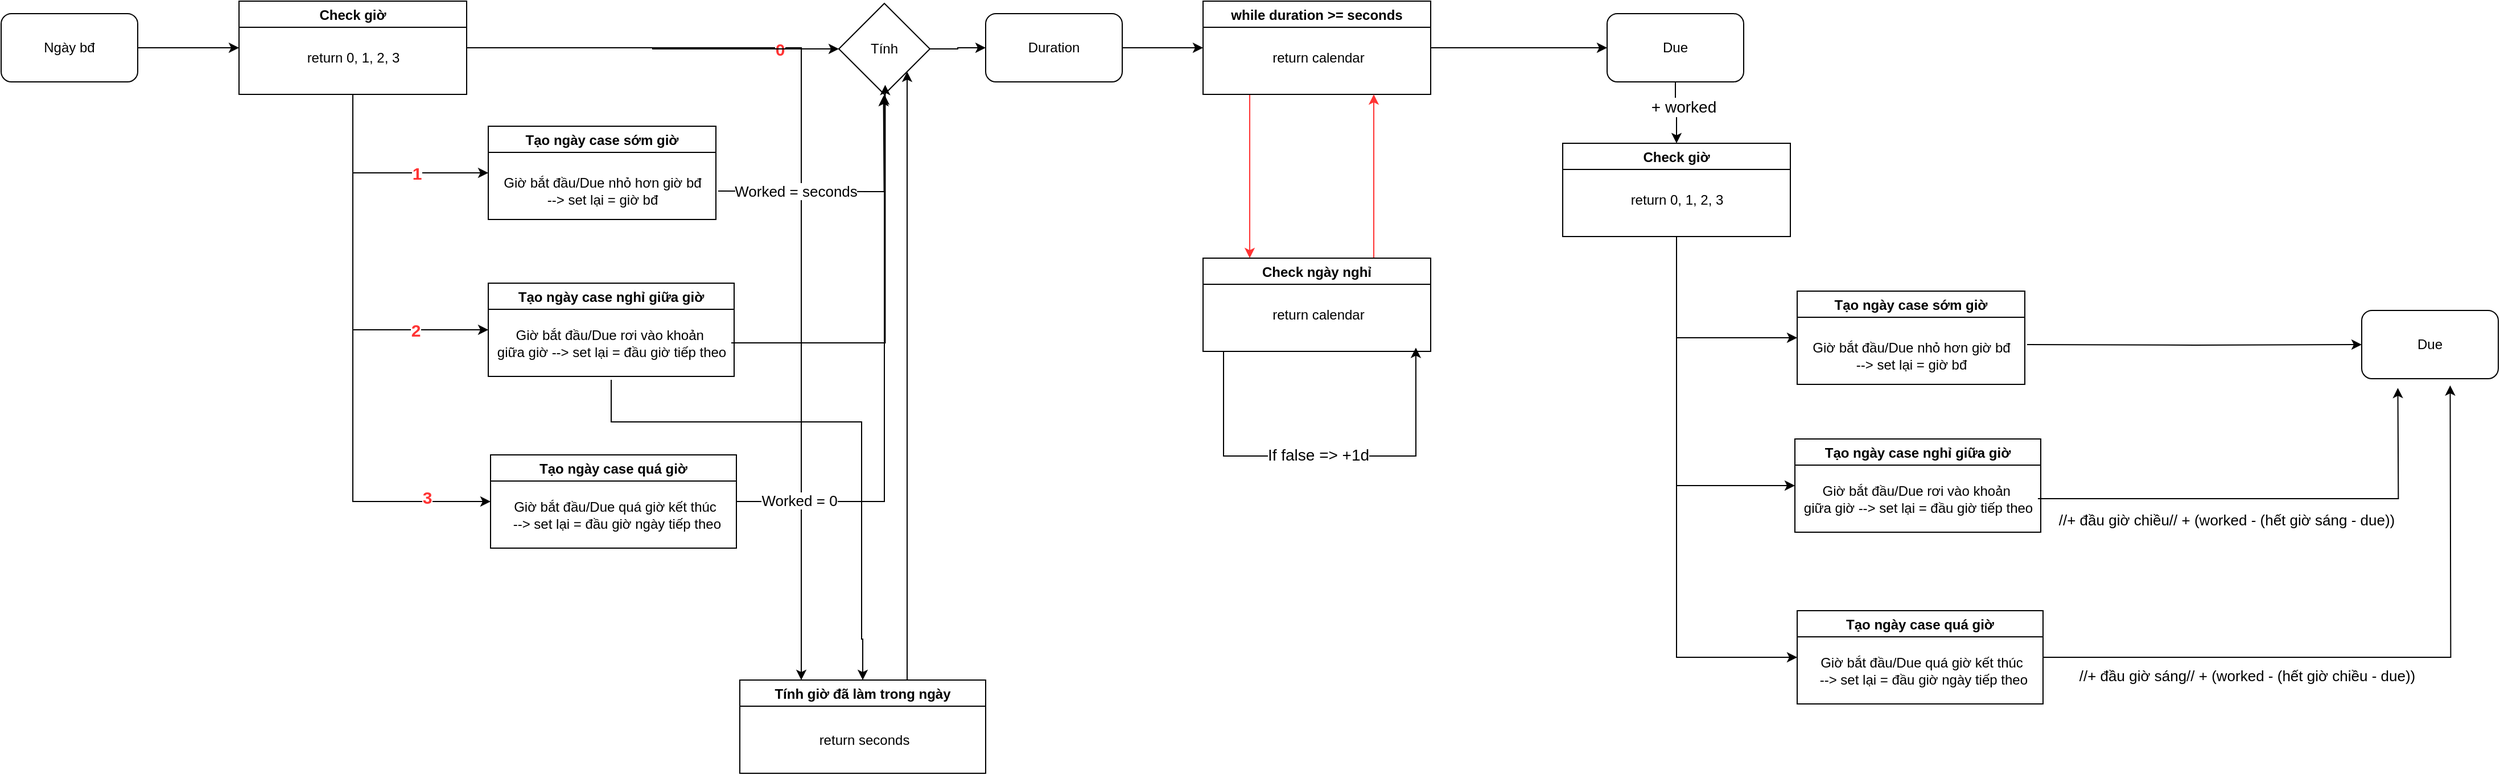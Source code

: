 <mxfile version="14.6.1" type="github">
  <diagram id="OuGkJB0mQFKEZ83nDs1o" name="Trang-1">
    <mxGraphModel dx="10470" dy="7214" grid="0" gridSize="10" guides="1" tooltips="1" connect="1" arrows="1" fold="1" page="1" pageScale="1" pageWidth="4681" pageHeight="3300" math="0" shadow="0">
      <root>
        <mxCell id="0" />
        <mxCell id="1" parent="0" />
        <mxCell id="8VdhUzicEKDY-blIBhA6-1" value="Tạo ngày case sớm giờ" style="swimlane;" vertex="1" parent="1">
          <mxGeometry x="-7924" y="-5817" width="200" height="82" as="geometry" />
        </mxCell>
        <mxCell id="8VdhUzicEKDY-blIBhA6-2" value="Giờ bắt đầu/Due nhỏ hơn giờ bđ &lt;br&gt;--&amp;gt; set lại = giờ bđ" style="text;html=1;align=center;verticalAlign=middle;resizable=0;points=[];autosize=1;strokeColor=none;" vertex="1" parent="8VdhUzicEKDY-blIBhA6-1">
          <mxGeometry x="8" y="41" width="184" height="31" as="geometry" />
        </mxCell>
        <mxCell id="8VdhUzicEKDY-blIBhA6-3" value="Tạo ngày case nghỉ giữa giờ" style="swimlane;" vertex="1" parent="1">
          <mxGeometry x="-7924" y="-5679" width="216" height="82" as="geometry" />
        </mxCell>
        <mxCell id="8VdhUzicEKDY-blIBhA6-4" value="Giờ bắt đầu/Due rơi vào khoản&amp;nbsp;&lt;br&gt;giữa giờ --&amp;gt; set lại = đầu giờ tiếp theo" style="text;html=1;align=center;verticalAlign=middle;resizable=0;points=[];autosize=1;strokeColor=none;" vertex="1" parent="8VdhUzicEKDY-blIBhA6-3">
          <mxGeometry x="2.5" y="37" width="211" height="31" as="geometry" />
        </mxCell>
        <mxCell id="8VdhUzicEKDY-blIBhA6-29" style="edgeStyle=orthogonalEdgeStyle;rounded=0;orthogonalLoop=1;jettySize=auto;html=1;entryX=0.5;entryY=1;entryDx=0;entryDy=0;" edge="1" parent="1" source="8VdhUzicEKDY-blIBhA6-5" target="8VdhUzicEKDY-blIBhA6-31">
          <mxGeometry relative="1" as="geometry">
            <Array as="points">
              <mxPoint x="-7576" y="-5487" />
            </Array>
          </mxGeometry>
        </mxCell>
        <mxCell id="8VdhUzicEKDY-blIBhA6-5" value="Tạo ngày case quá giờ" style="swimlane;" vertex="1" parent="1">
          <mxGeometry x="-7922" y="-5528" width="216" height="82" as="geometry" />
        </mxCell>
        <mxCell id="8VdhUzicEKDY-blIBhA6-6" value="Giờ bắt đầu/Due quá giờ kết thúc&lt;br&gt;&amp;nbsp;--&amp;gt; set lại = đầu giờ ngày tiếp theo" style="text;html=1;align=center;verticalAlign=middle;resizable=0;points=[];autosize=1;strokeColor=none;" vertex="1" parent="8VdhUzicEKDY-blIBhA6-5">
          <mxGeometry x="10.5" y="37" width="196" height="31" as="geometry" />
        </mxCell>
        <mxCell id="8VdhUzicEKDY-blIBhA6-27" style="edgeStyle=orthogonalEdgeStyle;rounded=0;orthogonalLoop=1;jettySize=auto;html=1;strokeColor=#FF3333;" edge="1" parent="1" source="8VdhUzicEKDY-blIBhA6-7" target="8VdhUzicEKDY-blIBhA6-23">
          <mxGeometry relative="1" as="geometry">
            <Array as="points">
              <mxPoint x="-7255" y="-5786" />
              <mxPoint x="-7255" y="-5786" />
            </Array>
          </mxGeometry>
        </mxCell>
        <mxCell id="8VdhUzicEKDY-blIBhA6-53" style="edgeStyle=orthogonalEdgeStyle;rounded=0;orthogonalLoop=1;jettySize=auto;html=1;entryX=0;entryY=0.5;entryDx=0;entryDy=0;strokeColor=#000000;" edge="1" parent="1" source="8VdhUzicEKDY-blIBhA6-7" target="8VdhUzicEKDY-blIBhA6-51">
          <mxGeometry relative="1" as="geometry" />
        </mxCell>
        <mxCell id="8VdhUzicEKDY-blIBhA6-7" value="while duration &gt;= seconds" style="swimlane;" vertex="1" parent="1">
          <mxGeometry x="-7296" y="-5927" width="200" height="82" as="geometry" />
        </mxCell>
        <mxCell id="8VdhUzicEKDY-blIBhA6-8" value="return calendar" style="text;html=1;align=center;verticalAlign=middle;resizable=0;points=[];autosize=1;strokeColor=none;" vertex="1" parent="8VdhUzicEKDY-blIBhA6-7">
          <mxGeometry x="55" y="41" width="91" height="18" as="geometry" />
        </mxCell>
        <mxCell id="8VdhUzicEKDY-blIBhA6-21" style="edgeStyle=orthogonalEdgeStyle;rounded=0;orthogonalLoop=1;jettySize=auto;html=1;entryX=0;entryY=0.5;entryDx=0;entryDy=0;" edge="1" parent="1" source="8VdhUzicEKDY-blIBhA6-9" target="8VdhUzicEKDY-blIBhA6-10">
          <mxGeometry relative="1" as="geometry" />
        </mxCell>
        <mxCell id="8VdhUzicEKDY-blIBhA6-9" value="Ngày bđ" style="rounded=1;whiteSpace=wrap;html=1;" vertex="1" parent="1">
          <mxGeometry x="-8352" y="-5916" width="120" height="60" as="geometry" />
        </mxCell>
        <mxCell id="8VdhUzicEKDY-blIBhA6-12" style="edgeStyle=orthogonalEdgeStyle;rounded=0;orthogonalLoop=1;jettySize=auto;html=1;entryX=0;entryY=0.5;entryDx=0;entryDy=0;" edge="1" parent="1" source="8VdhUzicEKDY-blIBhA6-10" target="8VdhUzicEKDY-blIBhA6-1">
          <mxGeometry relative="1" as="geometry">
            <Array as="points">
              <mxPoint x="-8043" y="-5776" />
            </Array>
          </mxGeometry>
        </mxCell>
        <mxCell id="8VdhUzicEKDY-blIBhA6-15" value="&lt;font color=&quot;#ff3333&quot; size=&quot;1&quot;&gt;&lt;b style=&quot;font-size: 15px&quot;&gt;1&lt;/b&gt;&lt;/font&gt;" style="edgeLabel;html=1;align=center;verticalAlign=middle;resizable=0;points=[];" vertex="1" connectable="0" parent="8VdhUzicEKDY-blIBhA6-12">
          <mxGeometry x="-0.024" relative="1" as="geometry">
            <mxPoint x="33" as="offset" />
          </mxGeometry>
        </mxCell>
        <mxCell id="8VdhUzicEKDY-blIBhA6-13" style="edgeStyle=orthogonalEdgeStyle;rounded=0;orthogonalLoop=1;jettySize=auto;html=1;entryX=0;entryY=0.5;entryDx=0;entryDy=0;" edge="1" parent="1" source="8VdhUzicEKDY-blIBhA6-10" target="8VdhUzicEKDY-blIBhA6-3">
          <mxGeometry relative="1" as="geometry">
            <Array as="points">
              <mxPoint x="-8043" y="-5638" />
            </Array>
          </mxGeometry>
        </mxCell>
        <mxCell id="8VdhUzicEKDY-blIBhA6-16" value="&lt;font color=&quot;#ff3333&quot; size=&quot;1&quot;&gt;&lt;b style=&quot;font-size: 15px&quot;&gt;2&lt;/b&gt;&lt;/font&gt;" style="edgeLabel;html=1;align=center;verticalAlign=middle;resizable=0;points=[];" vertex="1" connectable="0" parent="8VdhUzicEKDY-blIBhA6-13">
          <mxGeometry x="0.153" y="-1" relative="1" as="geometry">
            <mxPoint x="56" y="19" as="offset" />
          </mxGeometry>
        </mxCell>
        <mxCell id="8VdhUzicEKDY-blIBhA6-14" style="edgeStyle=orthogonalEdgeStyle;rounded=0;orthogonalLoop=1;jettySize=auto;html=1;" edge="1" parent="1" source="8VdhUzicEKDY-blIBhA6-10" target="8VdhUzicEKDY-blIBhA6-5">
          <mxGeometry relative="1" as="geometry">
            <Array as="points">
              <mxPoint x="-8043" y="-5487" />
            </Array>
          </mxGeometry>
        </mxCell>
        <mxCell id="8VdhUzicEKDY-blIBhA6-20" value="&lt;font style=&quot;font-size: 15px&quot; color=&quot;#ff3333&quot;&gt;&lt;b&gt;3&lt;/b&gt;&lt;/font&gt;" style="edgeLabel;html=1;align=center;verticalAlign=middle;resizable=0;points=[];" vertex="1" connectable="0" parent="8VdhUzicEKDY-blIBhA6-14">
          <mxGeometry x="-0.425" y="2" relative="1" as="geometry">
            <mxPoint x="63" y="216" as="offset" />
          </mxGeometry>
        </mxCell>
        <mxCell id="8VdhUzicEKDY-blIBhA6-18" style="edgeStyle=orthogonalEdgeStyle;rounded=0;orthogonalLoop=1;jettySize=auto;html=1;entryX=0.25;entryY=0;entryDx=0;entryDy=0;" edge="1" parent="1" source="8VdhUzicEKDY-blIBhA6-10" target="8VdhUzicEKDY-blIBhA6-40">
          <mxGeometry relative="1" as="geometry">
            <mxPoint x="-7593" y="-5331" as="targetPoint" />
            <Array as="points">
              <mxPoint x="-7649" y="-5886" />
            </Array>
          </mxGeometry>
        </mxCell>
        <mxCell id="8VdhUzicEKDY-blIBhA6-19" value="&lt;font size=&quot;1&quot; color=&quot;#ff3333&quot;&gt;&lt;b style=&quot;font-size: 15px&quot;&gt;0&lt;/b&gt;&lt;/font&gt;" style="edgeLabel;html=1;align=center;verticalAlign=middle;resizable=0;points=[];" vertex="1" connectable="0" parent="8VdhUzicEKDY-blIBhA6-18">
          <mxGeometry x="-0.354" y="-1" relative="1" as="geometry">
            <mxPoint as="offset" />
          </mxGeometry>
        </mxCell>
        <mxCell id="8VdhUzicEKDY-blIBhA6-45" style="edgeStyle=orthogonalEdgeStyle;rounded=0;orthogonalLoop=1;jettySize=auto;html=1;strokeColor=#000000;" edge="1" parent="1" source="8VdhUzicEKDY-blIBhA6-10" target="8VdhUzicEKDY-blIBhA6-31">
          <mxGeometry relative="1" as="geometry" />
        </mxCell>
        <mxCell id="8VdhUzicEKDY-blIBhA6-10" value="Check giờ" style="swimlane;" vertex="1" parent="1">
          <mxGeometry x="-8143" y="-5927" width="200" height="82" as="geometry" />
        </mxCell>
        <mxCell id="8VdhUzicEKDY-blIBhA6-11" value="return 0, 1, 2, 3" style="text;html=1;align=center;verticalAlign=middle;resizable=0;points=[];autosize=1;strokeColor=none;" vertex="1" parent="8VdhUzicEKDY-blIBhA6-10">
          <mxGeometry x="54" y="41" width="92" height="18" as="geometry" />
        </mxCell>
        <mxCell id="8VdhUzicEKDY-blIBhA6-28" style="edgeStyle=orthogonalEdgeStyle;rounded=0;orthogonalLoop=1;jettySize=auto;html=1;entryX=0.75;entryY=1;entryDx=0;entryDy=0;strokeColor=#FF3333;exitX=0.75;exitY=0;exitDx=0;exitDy=0;" edge="1" parent="1" source="8VdhUzicEKDY-blIBhA6-23" target="8VdhUzicEKDY-blIBhA6-7">
          <mxGeometry relative="1" as="geometry">
            <mxPoint x="-7280" y="-5697" as="sourcePoint" />
            <Array as="points">
              <mxPoint x="-7146" y="-5701" />
              <mxPoint x="-7146" y="-5845" />
            </Array>
          </mxGeometry>
        </mxCell>
        <mxCell id="8VdhUzicEKDY-blIBhA6-49" style="edgeStyle=orthogonalEdgeStyle;rounded=0;orthogonalLoop=1;jettySize=auto;html=1;strokeColor=#000000;" edge="1" parent="1" source="8VdhUzicEKDY-blIBhA6-23">
          <mxGeometry relative="1" as="geometry">
            <mxPoint x="-7109.035" y="-5622.218" as="targetPoint" />
            <Array as="points">
              <mxPoint x="-7278" y="-5527" />
              <mxPoint x="-7109" y="-5527" />
            </Array>
          </mxGeometry>
        </mxCell>
        <mxCell id="8VdhUzicEKDY-blIBhA6-50" value="&lt;font style=&quot;font-size: 14px&quot;&gt;If false =&amp;gt; +1d&lt;/font&gt;" style="edgeLabel;html=1;align=center;verticalAlign=middle;resizable=0;points=[];" vertex="1" connectable="0" parent="8VdhUzicEKDY-blIBhA6-49">
          <mxGeometry x="-0.15" y="-5" relative="1" as="geometry">
            <mxPoint x="23" y="-6" as="offset" />
          </mxGeometry>
        </mxCell>
        <mxCell id="8VdhUzicEKDY-blIBhA6-23" value="Check ngày nghỉ" style="swimlane;" vertex="1" parent="1">
          <mxGeometry x="-7296" y="-5701" width="200" height="82" as="geometry" />
        </mxCell>
        <mxCell id="8VdhUzicEKDY-blIBhA6-24" value="return calendar" style="text;html=1;align=center;verticalAlign=middle;resizable=0;points=[];autosize=1;strokeColor=none;" vertex="1" parent="8VdhUzicEKDY-blIBhA6-23">
          <mxGeometry x="55" y="41" width="91" height="18" as="geometry" />
        </mxCell>
        <mxCell id="8VdhUzicEKDY-blIBhA6-26" style="edgeStyle=orthogonalEdgeStyle;rounded=0;orthogonalLoop=1;jettySize=auto;html=1;entryX=0;entryY=0.5;entryDx=0;entryDy=0;" edge="1" parent="1" source="8VdhUzicEKDY-blIBhA6-25" target="8VdhUzicEKDY-blIBhA6-7">
          <mxGeometry relative="1" as="geometry" />
        </mxCell>
        <mxCell id="8VdhUzicEKDY-blIBhA6-25" value="Duration" style="rounded=1;whiteSpace=wrap;html=1;" vertex="1" parent="1">
          <mxGeometry x="-7487" y="-5916" width="120" height="60" as="geometry" />
        </mxCell>
        <mxCell id="8VdhUzicEKDY-blIBhA6-33" style="edgeStyle=orthogonalEdgeStyle;rounded=0;orthogonalLoop=1;jettySize=auto;html=1;entryX=0;entryY=0.5;entryDx=0;entryDy=0;strokeColor=#000000;" edge="1" parent="1" source="8VdhUzicEKDY-blIBhA6-31" target="8VdhUzicEKDY-blIBhA6-25">
          <mxGeometry relative="1" as="geometry" />
        </mxCell>
        <mxCell id="8VdhUzicEKDY-blIBhA6-31" value="Tính" style="rhombus;whiteSpace=wrap;html=1;" vertex="1" parent="1">
          <mxGeometry x="-7616" y="-5925" width="80" height="80" as="geometry" />
        </mxCell>
        <mxCell id="8VdhUzicEKDY-blIBhA6-34" style="edgeStyle=orthogonalEdgeStyle;rounded=0;orthogonalLoop=1;jettySize=auto;html=1;strokeColor=#000000;" edge="1" parent="1">
          <mxGeometry relative="1" as="geometry">
            <mxPoint x="-7576.735" y="-5843.612" as="targetPoint" />
            <mxPoint x="-7722" y="-5760" as="sourcePoint" />
          </mxGeometry>
        </mxCell>
        <mxCell id="8VdhUzicEKDY-blIBhA6-36" value="&lt;font style=&quot;font-size: 13px&quot;&gt;Worked = seconds&lt;/font&gt;" style="edgeLabel;html=1;align=center;verticalAlign=middle;resizable=0;points=[];" vertex="1" connectable="0" parent="8VdhUzicEKDY-blIBhA6-34">
          <mxGeometry x="-0.574" y="-1" relative="1" as="geometry">
            <mxPoint x="19" y="-1" as="offset" />
          </mxGeometry>
        </mxCell>
        <mxCell id="8VdhUzicEKDY-blIBhA6-38" value="&lt;font style=&quot;font-size: 13px&quot;&gt;Worked = 0&lt;/font&gt;" style="edgeLabel;html=1;align=center;verticalAlign=middle;resizable=0;points=[];" vertex="1" connectable="0" parent="1">
          <mxGeometry x="-7651.005" y="-5488" as="geometry" />
        </mxCell>
        <mxCell id="8VdhUzicEKDY-blIBhA6-44" style="edgeStyle=orthogonalEdgeStyle;rounded=0;orthogonalLoop=1;jettySize=auto;html=1;entryX=1;entryY=1;entryDx=0;entryDy=0;strokeColor=#000000;" edge="1" parent="1" source="8VdhUzicEKDY-blIBhA6-40" target="8VdhUzicEKDY-blIBhA6-31">
          <mxGeometry relative="1" as="geometry">
            <Array as="points">
              <mxPoint x="-7556" y="-5527" />
              <mxPoint x="-7556" y="-5527" />
            </Array>
          </mxGeometry>
        </mxCell>
        <mxCell id="8VdhUzicEKDY-blIBhA6-40" value="Tính giờ đã làm trong ngày" style="swimlane;" vertex="1" parent="1">
          <mxGeometry x="-7703" y="-5330" width="216" height="82" as="geometry" />
        </mxCell>
        <mxCell id="8VdhUzicEKDY-blIBhA6-41" value="return seconds" style="text;html=1;align=center;verticalAlign=middle;resizable=0;points=[];autosize=1;strokeColor=none;" vertex="1" parent="8VdhUzicEKDY-blIBhA6-40">
          <mxGeometry x="64.5" y="44" width="89" height="18" as="geometry" />
        </mxCell>
        <mxCell id="8VdhUzicEKDY-blIBhA6-42" style="edgeStyle=orthogonalEdgeStyle;rounded=0;orthogonalLoop=1;jettySize=auto;html=1;entryX=0.5;entryY=0;entryDx=0;entryDy=0;strokeColor=#000000;" edge="1" parent="1" target="8VdhUzicEKDY-blIBhA6-40">
          <mxGeometry relative="1" as="geometry">
            <mxPoint x="-7816" y="-5594" as="sourcePoint" />
            <Array as="points">
              <mxPoint x="-7816" y="-5557" />
              <mxPoint x="-7596" y="-5557" />
              <mxPoint x="-7596" y="-5366" />
            </Array>
          </mxGeometry>
        </mxCell>
        <mxCell id="8VdhUzicEKDY-blIBhA6-46" style="edgeStyle=orthogonalEdgeStyle;rounded=0;orthogonalLoop=1;jettySize=auto;html=1;entryX=0.509;entryY=0.895;entryDx=0;entryDy=0;entryPerimeter=0;strokeColor=#000000;" edge="1" parent="1" source="8VdhUzicEKDY-blIBhA6-4" target="8VdhUzicEKDY-blIBhA6-31">
          <mxGeometry relative="1" as="geometry" />
        </mxCell>
        <mxCell id="8VdhUzicEKDY-blIBhA6-63" style="edgeStyle=orthogonalEdgeStyle;rounded=0;orthogonalLoop=1;jettySize=auto;html=1;strokeColor=#000000;" edge="1" parent="1" source="8VdhUzicEKDY-blIBhA6-51" target="8VdhUzicEKDY-blIBhA6-61">
          <mxGeometry relative="1" as="geometry" />
        </mxCell>
        <mxCell id="8VdhUzicEKDY-blIBhA6-51" value="Due" style="rounded=1;whiteSpace=wrap;html=1;" vertex="1" parent="1">
          <mxGeometry x="-6941" y="-5916" width="120" height="60" as="geometry" />
        </mxCell>
        <mxCell id="8VdhUzicEKDY-blIBhA6-54" value="Tạo ngày case sớm giờ" style="swimlane;" vertex="1" parent="1">
          <mxGeometry x="-6774" y="-5672" width="200" height="82" as="geometry" />
        </mxCell>
        <mxCell id="8VdhUzicEKDY-blIBhA6-55" value="Giờ bắt đầu/Due nhỏ hơn giờ bđ &lt;br&gt;--&amp;gt; set lại = giờ bđ" style="text;html=1;align=center;verticalAlign=middle;resizable=0;points=[];autosize=1;strokeColor=none;" vertex="1" parent="8VdhUzicEKDY-blIBhA6-54">
          <mxGeometry x="8" y="41" width="184" height="31" as="geometry" />
        </mxCell>
        <mxCell id="8VdhUzicEKDY-blIBhA6-56" value="Tạo ngày case nghỉ giữa giờ" style="swimlane;" vertex="1" parent="1">
          <mxGeometry x="-6776" y="-5542" width="216" height="82" as="geometry" />
        </mxCell>
        <mxCell id="8VdhUzicEKDY-blIBhA6-57" value="Giờ bắt đầu/Due rơi vào khoản&amp;nbsp;&lt;br&gt;giữa giờ --&amp;gt; set lại = đầu giờ tiếp theo" style="text;html=1;align=center;verticalAlign=middle;resizable=0;points=[];autosize=1;strokeColor=none;" vertex="1" parent="8VdhUzicEKDY-blIBhA6-56">
          <mxGeometry x="2.5" y="37" width="211" height="31" as="geometry" />
        </mxCell>
        <mxCell id="8VdhUzicEKDY-blIBhA6-71" style="edgeStyle=orthogonalEdgeStyle;rounded=0;orthogonalLoop=1;jettySize=auto;html=1;strokeColor=#000000;" edge="1" parent="1" source="8VdhUzicEKDY-blIBhA6-58">
          <mxGeometry relative="1" as="geometry">
            <mxPoint x="-6200.264" y="-5589.067" as="targetPoint" />
          </mxGeometry>
        </mxCell>
        <mxCell id="8VdhUzicEKDY-blIBhA6-73" value="&lt;span style=&quot;font-size: 13px&quot;&gt;//+ đầu giờ sáng// + (worked - (hết giờ chiều - due))&lt;/span&gt;" style="edgeLabel;html=1;align=center;verticalAlign=middle;resizable=0;points=[];" vertex="1" connectable="0" parent="8VdhUzicEKDY-blIBhA6-71">
          <mxGeometry x="-0.558" y="3" relative="1" as="geometry">
            <mxPoint x="47" y="19" as="offset" />
          </mxGeometry>
        </mxCell>
        <mxCell id="8VdhUzicEKDY-blIBhA6-58" value="Tạo ngày case quá giờ" style="swimlane;" vertex="1" parent="1">
          <mxGeometry x="-6774" y="-5391" width="216" height="82" as="geometry" />
        </mxCell>
        <mxCell id="8VdhUzicEKDY-blIBhA6-59" value="Giờ bắt đầu/Due quá giờ kết thúc&lt;br&gt;&amp;nbsp;--&amp;gt; set lại = đầu giờ ngày tiếp theo" style="text;html=1;align=center;verticalAlign=middle;resizable=0;points=[];autosize=1;strokeColor=none;" vertex="1" parent="8VdhUzicEKDY-blIBhA6-58">
          <mxGeometry x="10.5" y="37" width="196" height="31" as="geometry" />
        </mxCell>
        <mxCell id="8VdhUzicEKDY-blIBhA6-64" style="edgeStyle=orthogonalEdgeStyle;rounded=0;orthogonalLoop=1;jettySize=auto;html=1;entryX=0;entryY=0.5;entryDx=0;entryDy=0;strokeColor=#000000;" edge="1" parent="1" source="8VdhUzicEKDY-blIBhA6-61" target="8VdhUzicEKDY-blIBhA6-54">
          <mxGeometry relative="1" as="geometry">
            <Array as="points">
              <mxPoint x="-6880" y="-5631" />
            </Array>
          </mxGeometry>
        </mxCell>
        <mxCell id="8VdhUzicEKDY-blIBhA6-65" style="edgeStyle=orthogonalEdgeStyle;rounded=0;orthogonalLoop=1;jettySize=auto;html=1;entryX=0;entryY=0.5;entryDx=0;entryDy=0;strokeColor=#000000;" edge="1" parent="1" source="8VdhUzicEKDY-blIBhA6-61" target="8VdhUzicEKDY-blIBhA6-56">
          <mxGeometry relative="1" as="geometry">
            <Array as="points">
              <mxPoint x="-6880" y="-5501" />
            </Array>
          </mxGeometry>
        </mxCell>
        <mxCell id="8VdhUzicEKDY-blIBhA6-66" style="edgeStyle=orthogonalEdgeStyle;rounded=0;orthogonalLoop=1;jettySize=auto;html=1;entryX=0;entryY=0.5;entryDx=0;entryDy=0;strokeColor=#000000;" edge="1" parent="1" source="8VdhUzicEKDY-blIBhA6-61" target="8VdhUzicEKDY-blIBhA6-58">
          <mxGeometry relative="1" as="geometry">
            <Array as="points">
              <mxPoint x="-6880" y="-5350" />
            </Array>
          </mxGeometry>
        </mxCell>
        <mxCell id="8VdhUzicEKDY-blIBhA6-61" value="Check giờ" style="swimlane;" vertex="1" parent="1">
          <mxGeometry x="-6980" y="-5802" width="200" height="82" as="geometry" />
        </mxCell>
        <mxCell id="8VdhUzicEKDY-blIBhA6-62" value="return 0, 1, 2, 3" style="text;html=1;align=center;verticalAlign=middle;resizable=0;points=[];autosize=1;strokeColor=none;" vertex="1" parent="8VdhUzicEKDY-blIBhA6-61">
          <mxGeometry x="54" y="41" width="92" height="18" as="geometry" />
        </mxCell>
        <mxCell id="8VdhUzicEKDY-blIBhA6-67" value="&lt;font style=&quot;font-size: 14px&quot;&gt;+ worked&lt;/font&gt;" style="edgeLabel;html=1;align=center;verticalAlign=middle;resizable=0;points=[];" vertex="1" connectable="0" parent="1">
          <mxGeometry x="-7074.004" y="-5704.001" as="geometry">
            <mxPoint x="200" y="-130" as="offset" />
          </mxGeometry>
        </mxCell>
        <mxCell id="8VdhUzicEKDY-blIBhA6-68" value="Due" style="rounded=1;whiteSpace=wrap;html=1;" vertex="1" parent="1">
          <mxGeometry x="-6278" y="-5655" width="120" height="60" as="geometry" />
        </mxCell>
        <mxCell id="8VdhUzicEKDY-blIBhA6-69" style="edgeStyle=orthogonalEdgeStyle;rounded=0;orthogonalLoop=1;jettySize=auto;html=1;strokeColor=#000000;" edge="1" parent="1" target="8VdhUzicEKDY-blIBhA6-68">
          <mxGeometry relative="1" as="geometry">
            <mxPoint x="-6572" y="-5625" as="sourcePoint" />
          </mxGeometry>
        </mxCell>
        <mxCell id="8VdhUzicEKDY-blIBhA6-70" value="&lt;font style=&quot;font-size: 13px&quot;&gt;//+ đầu giờ chiều// + (worked - (hết giờ sáng - due))&lt;/font&gt;" style="edgeStyle=orthogonalEdgeStyle;rounded=0;orthogonalLoop=1;jettySize=auto;html=1;strokeColor=#000000;" edge="1" parent="1" source="8VdhUzicEKDY-blIBhA6-57">
          <mxGeometry x="-0.195" y="-18" relative="1" as="geometry">
            <mxPoint x="-6246.254" y="-5586.928" as="targetPoint" />
            <mxPoint x="-1" as="offset" />
          </mxGeometry>
        </mxCell>
      </root>
    </mxGraphModel>
  </diagram>
</mxfile>
